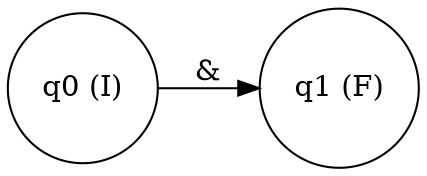 digraph finite_state_machine {
rankdir=LR;
node [shape = circle];
q0 [label="q0 (I)"];
q1 [label="q1 (F)"];
q0 -> q1 [label="&"];
}